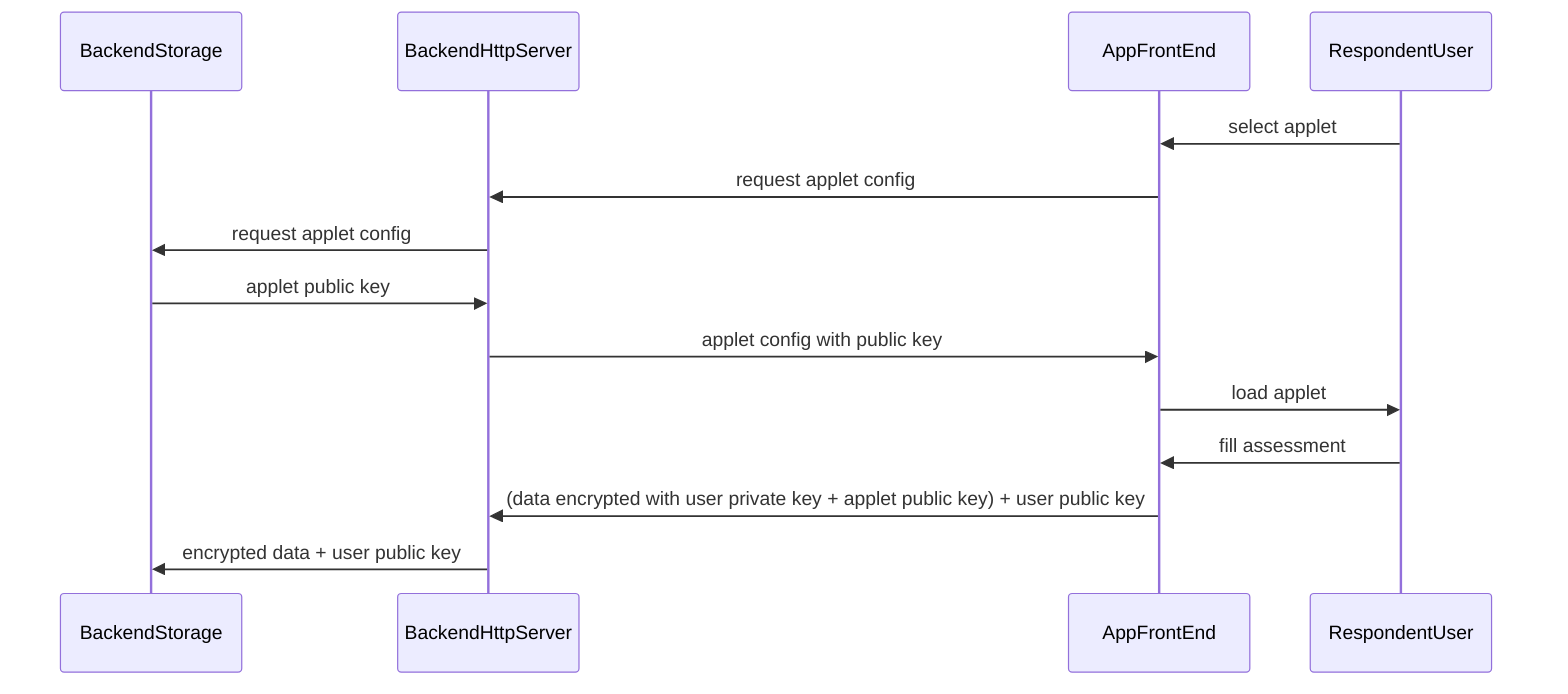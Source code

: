 sequenceDiagram
  participant BackendStorage
  participant BackendHttpServer
  participant AppFrontEnd
  participant RespondentUser

  RespondentUser->>AppFrontEnd: select applet
  AppFrontEnd->>BackendHttpServer: request applet config
  BackendHttpServer->>BackendStorage: request applet config
  BackendStorage->>BackendHttpServer: applet public key
  BackendHttpServer->>AppFrontEnd: applet config with public key
  AppFrontEnd->>RespondentUser: load applet
  RespondentUser->>AppFrontEnd: fill assessment
  AppFrontEnd->>BackendHttpServer: (data encrypted with user private key + applet public key) + user public key
  BackendHttpServer->>BackendStorage: encrypted data + user public key